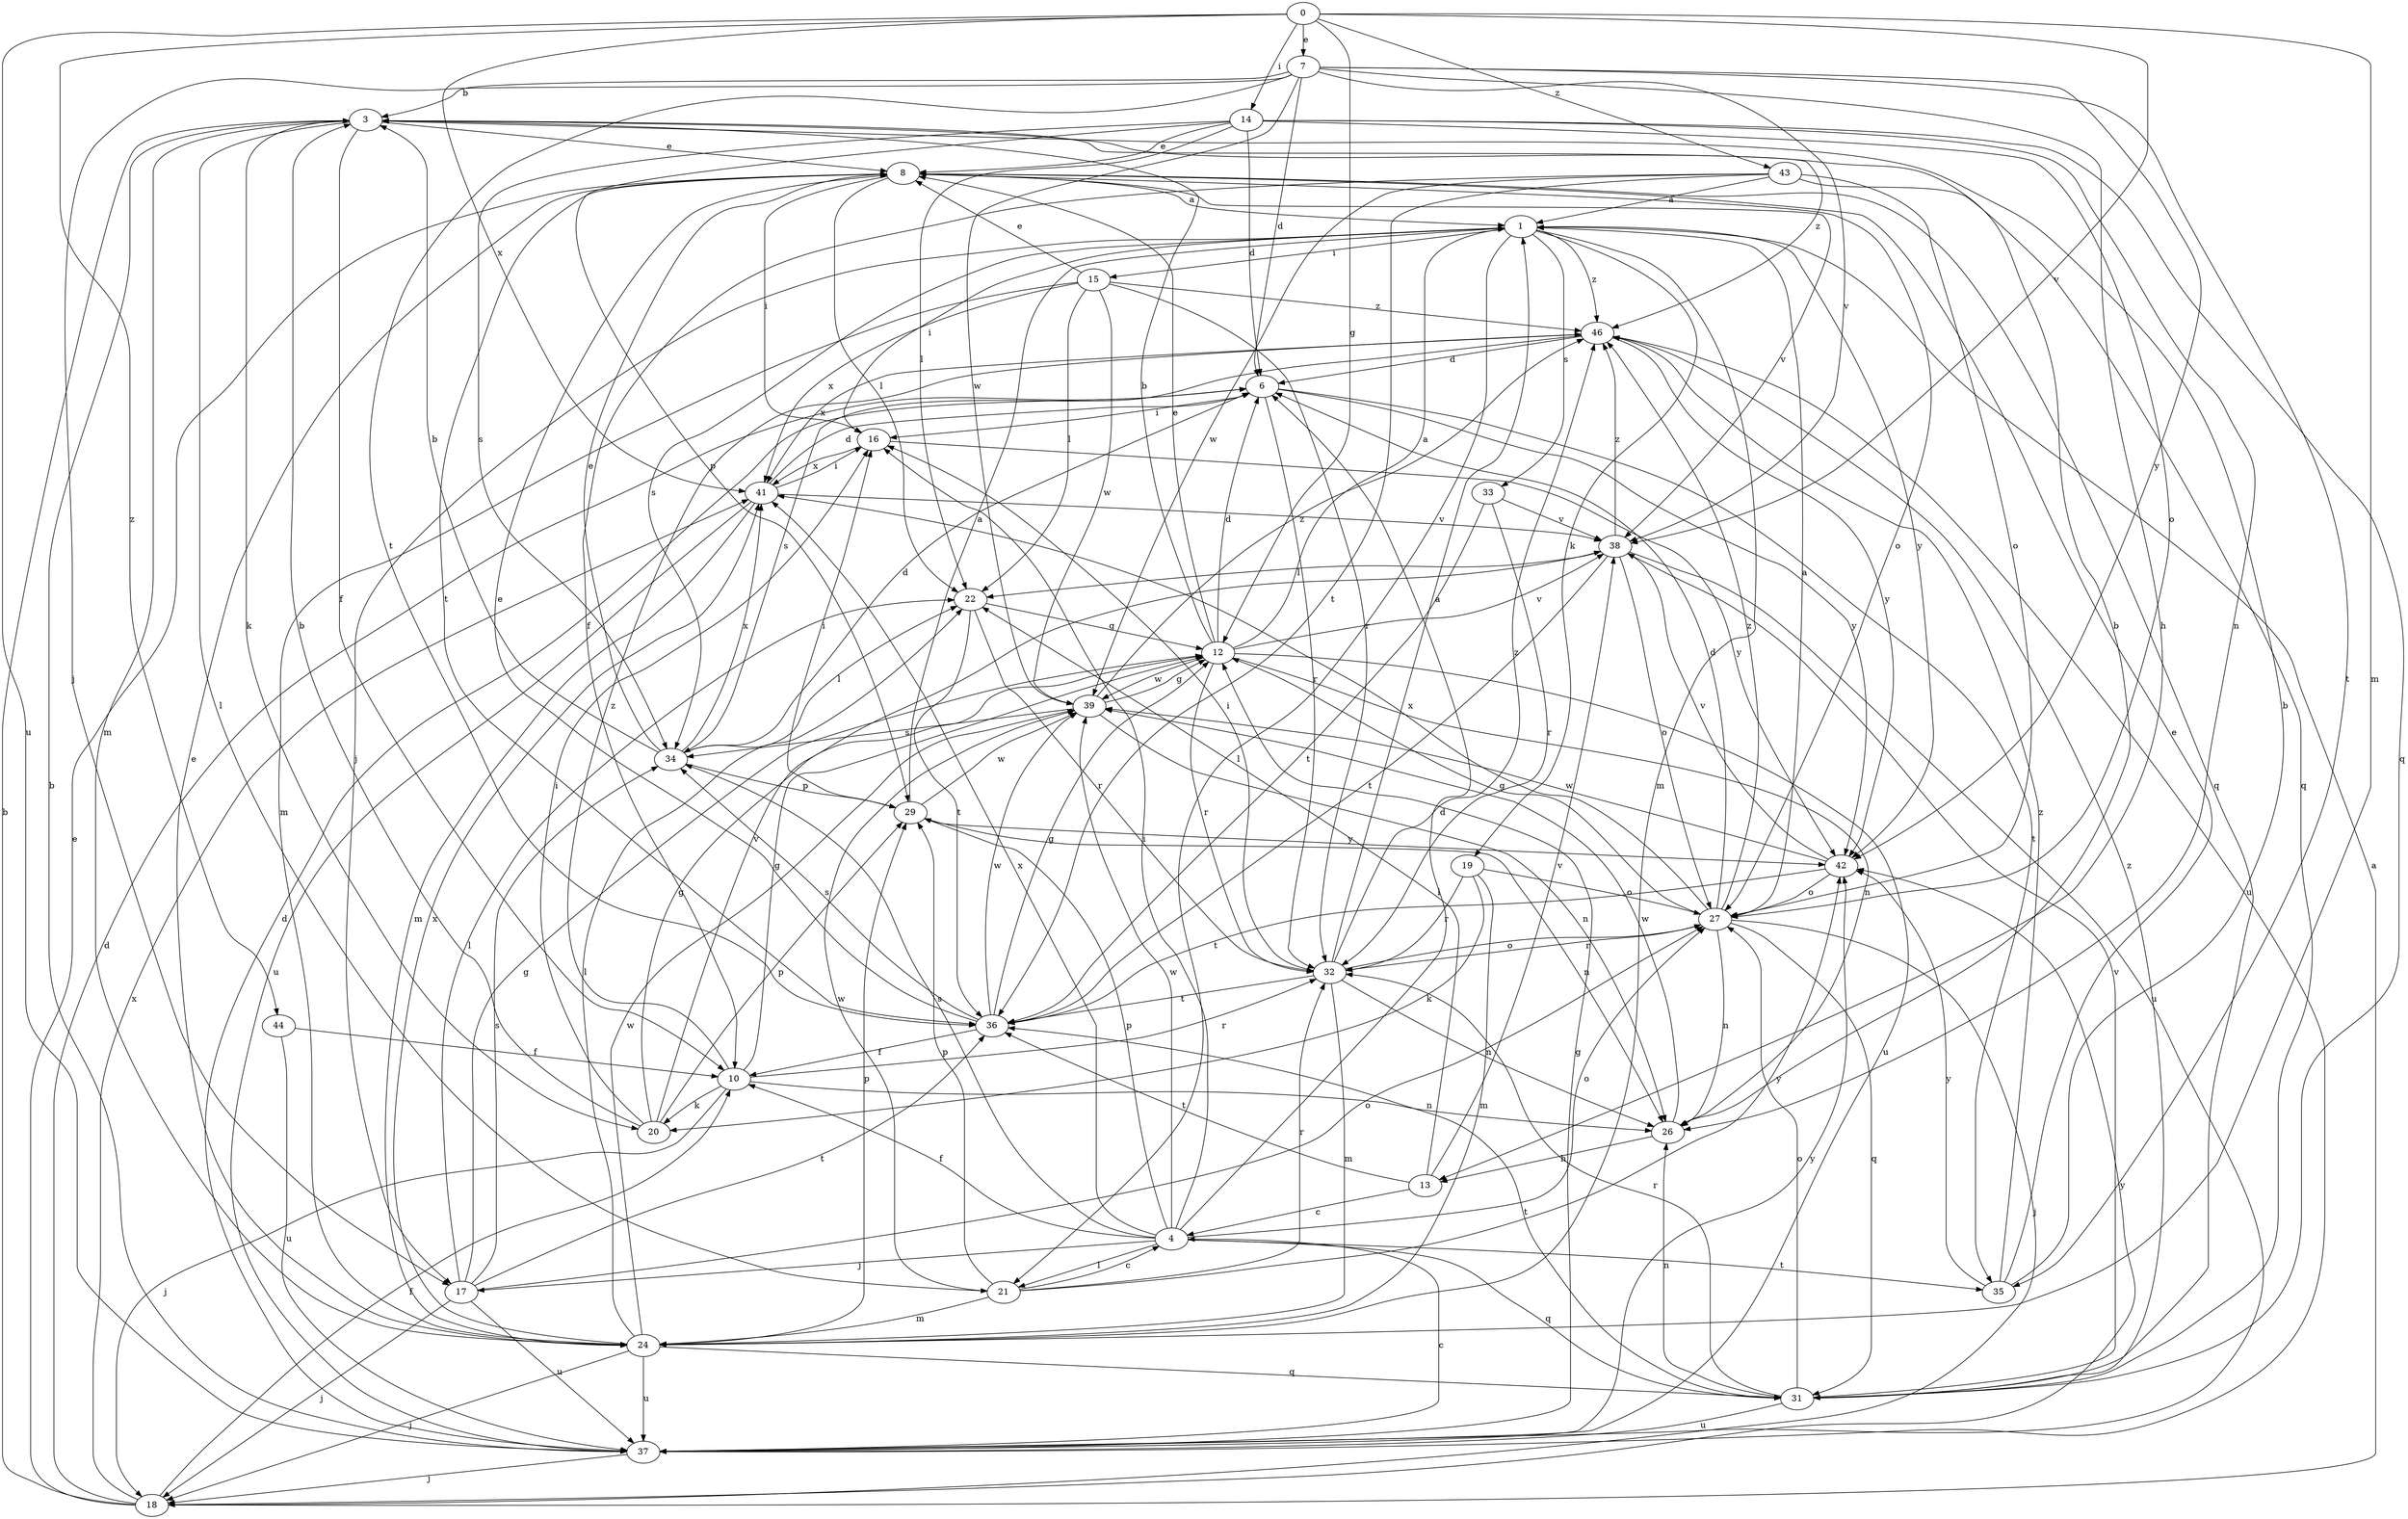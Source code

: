 strict digraph  {
0;
1;
3;
4;
6;
7;
8;
10;
12;
13;
14;
15;
16;
17;
18;
19;
20;
21;
22;
24;
26;
27;
29;
31;
32;
33;
34;
35;
36;
37;
38;
39;
41;
42;
43;
44;
46;
0 -> 7  [label=e];
0 -> 12  [label=g];
0 -> 14  [label=i];
0 -> 24  [label=m];
0 -> 37  [label=u];
0 -> 38  [label=v];
0 -> 41  [label=x];
0 -> 43  [label=z];
0 -> 44  [label=z];
1 -> 15  [label=i];
1 -> 16  [label=i];
1 -> 17  [label=j];
1 -> 19  [label=k];
1 -> 21  [label=l];
1 -> 24  [label=m];
1 -> 33  [label=s];
1 -> 34  [label=s];
1 -> 42  [label=y];
1 -> 46  [label=z];
3 -> 8  [label=e];
3 -> 10  [label=f];
3 -> 20  [label=k];
3 -> 21  [label=l];
3 -> 24  [label=m];
3 -> 46  [label=z];
4 -> 6  [label=d];
4 -> 10  [label=f];
4 -> 16  [label=i];
4 -> 17  [label=j];
4 -> 21  [label=l];
4 -> 27  [label=o];
4 -> 29  [label=p];
4 -> 31  [label=q];
4 -> 34  [label=s];
4 -> 35  [label=t];
4 -> 39  [label=w];
4 -> 41  [label=x];
6 -> 16  [label=i];
6 -> 32  [label=r];
6 -> 35  [label=t];
6 -> 42  [label=y];
7 -> 3  [label=b];
7 -> 6  [label=d];
7 -> 13  [label=h];
7 -> 17  [label=j];
7 -> 35  [label=t];
7 -> 36  [label=t];
7 -> 38  [label=v];
7 -> 39  [label=w];
7 -> 42  [label=y];
8 -> 1  [label=a];
8 -> 16  [label=i];
8 -> 22  [label=l];
8 -> 27  [label=o];
8 -> 31  [label=q];
8 -> 36  [label=t];
8 -> 38  [label=v];
10 -> 12  [label=g];
10 -> 18  [label=j];
10 -> 20  [label=k];
10 -> 26  [label=n];
10 -> 32  [label=r];
10 -> 46  [label=z];
12 -> 1  [label=a];
12 -> 3  [label=b];
12 -> 6  [label=d];
12 -> 8  [label=e];
12 -> 26  [label=n];
12 -> 32  [label=r];
12 -> 37  [label=u];
12 -> 38  [label=v];
12 -> 39  [label=w];
13 -> 4  [label=c];
13 -> 22  [label=l];
13 -> 36  [label=t];
13 -> 38  [label=v];
14 -> 6  [label=d];
14 -> 8  [label=e];
14 -> 22  [label=l];
14 -> 26  [label=n];
14 -> 27  [label=o];
14 -> 29  [label=p];
14 -> 31  [label=q];
14 -> 34  [label=s];
15 -> 8  [label=e];
15 -> 22  [label=l];
15 -> 24  [label=m];
15 -> 32  [label=r];
15 -> 39  [label=w];
15 -> 41  [label=x];
15 -> 46  [label=z];
16 -> 41  [label=x];
16 -> 42  [label=y];
17 -> 12  [label=g];
17 -> 18  [label=j];
17 -> 22  [label=l];
17 -> 27  [label=o];
17 -> 34  [label=s];
17 -> 36  [label=t];
17 -> 37  [label=u];
18 -> 1  [label=a];
18 -> 3  [label=b];
18 -> 6  [label=d];
18 -> 8  [label=e];
18 -> 10  [label=f];
18 -> 41  [label=x];
18 -> 42  [label=y];
19 -> 20  [label=k];
19 -> 24  [label=m];
19 -> 27  [label=o];
19 -> 32  [label=r];
20 -> 3  [label=b];
20 -> 12  [label=g];
20 -> 16  [label=i];
20 -> 29  [label=p];
20 -> 38  [label=v];
21 -> 4  [label=c];
21 -> 24  [label=m];
21 -> 29  [label=p];
21 -> 32  [label=r];
21 -> 39  [label=w];
21 -> 42  [label=y];
22 -> 12  [label=g];
22 -> 32  [label=r];
22 -> 36  [label=t];
24 -> 8  [label=e];
24 -> 18  [label=j];
24 -> 22  [label=l];
24 -> 29  [label=p];
24 -> 31  [label=q];
24 -> 37  [label=u];
24 -> 39  [label=w];
24 -> 41  [label=x];
26 -> 3  [label=b];
26 -> 13  [label=h];
26 -> 39  [label=w];
27 -> 1  [label=a];
27 -> 6  [label=d];
27 -> 12  [label=g];
27 -> 18  [label=j];
27 -> 26  [label=n];
27 -> 31  [label=q];
27 -> 32  [label=r];
27 -> 41  [label=x];
27 -> 46  [label=z];
29 -> 1  [label=a];
29 -> 16  [label=i];
29 -> 26  [label=n];
29 -> 39  [label=w];
29 -> 42  [label=y];
31 -> 26  [label=n];
31 -> 27  [label=o];
31 -> 32  [label=r];
31 -> 36  [label=t];
31 -> 37  [label=u];
31 -> 38  [label=v];
31 -> 46  [label=z];
32 -> 1  [label=a];
32 -> 16  [label=i];
32 -> 24  [label=m];
32 -> 26  [label=n];
32 -> 27  [label=o];
32 -> 36  [label=t];
32 -> 46  [label=z];
33 -> 32  [label=r];
33 -> 36  [label=t];
33 -> 38  [label=v];
34 -> 3  [label=b];
34 -> 6  [label=d];
34 -> 8  [label=e];
34 -> 22  [label=l];
34 -> 29  [label=p];
34 -> 41  [label=x];
35 -> 3  [label=b];
35 -> 8  [label=e];
35 -> 42  [label=y];
35 -> 46  [label=z];
36 -> 8  [label=e];
36 -> 10  [label=f];
36 -> 12  [label=g];
36 -> 34  [label=s];
36 -> 39  [label=w];
37 -> 3  [label=b];
37 -> 4  [label=c];
37 -> 6  [label=d];
37 -> 12  [label=g];
37 -> 18  [label=j];
37 -> 42  [label=y];
38 -> 22  [label=l];
38 -> 27  [label=o];
38 -> 36  [label=t];
38 -> 37  [label=u];
38 -> 46  [label=z];
39 -> 12  [label=g];
39 -> 26  [label=n];
39 -> 34  [label=s];
39 -> 46  [label=z];
41 -> 6  [label=d];
41 -> 16  [label=i];
41 -> 24  [label=m];
41 -> 37  [label=u];
41 -> 38  [label=v];
42 -> 27  [label=o];
42 -> 36  [label=t];
42 -> 38  [label=v];
42 -> 39  [label=w];
43 -> 1  [label=a];
43 -> 10  [label=f];
43 -> 27  [label=o];
43 -> 31  [label=q];
43 -> 36  [label=t];
43 -> 39  [label=w];
44 -> 10  [label=f];
44 -> 37  [label=u];
46 -> 6  [label=d];
46 -> 34  [label=s];
46 -> 37  [label=u];
46 -> 41  [label=x];
46 -> 42  [label=y];
}
